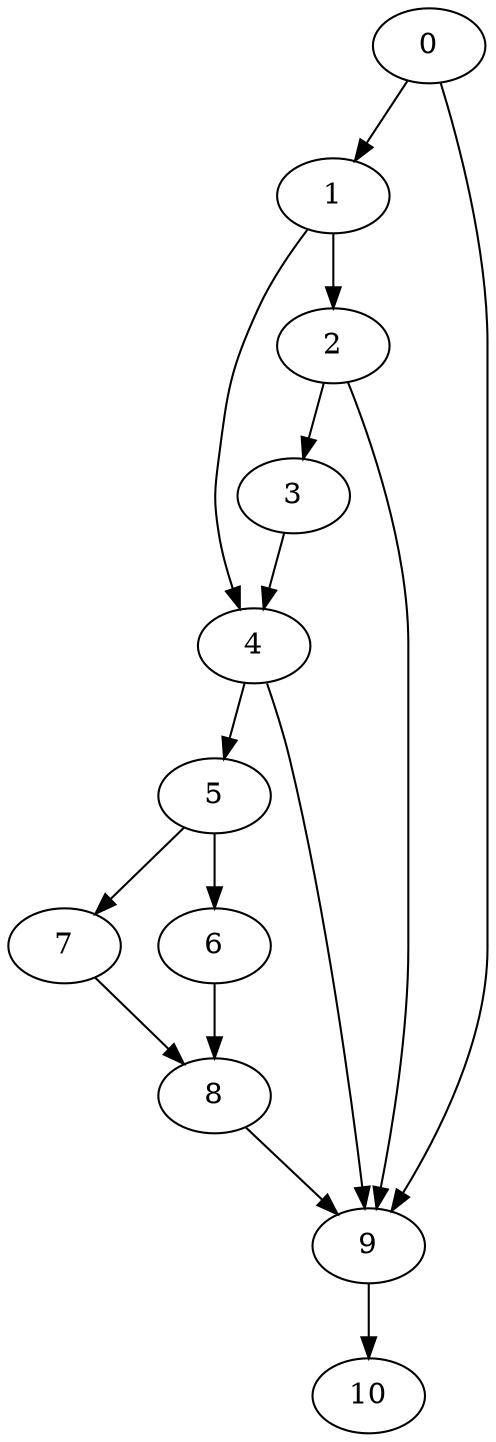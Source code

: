 digraph {
	0
	1
	2
	3
	4
	5
	6
	7
	8
	9
	10
	5 -> 6
	0 -> 1
	1 -> 2
	2 -> 3
	1 -> 4
	3 -> 4
	4 -> 5
	5 -> 7
	6 -> 8
	7 -> 8
	0 -> 9
	2 -> 9
	4 -> 9
	8 -> 9
	9 -> 10
}
